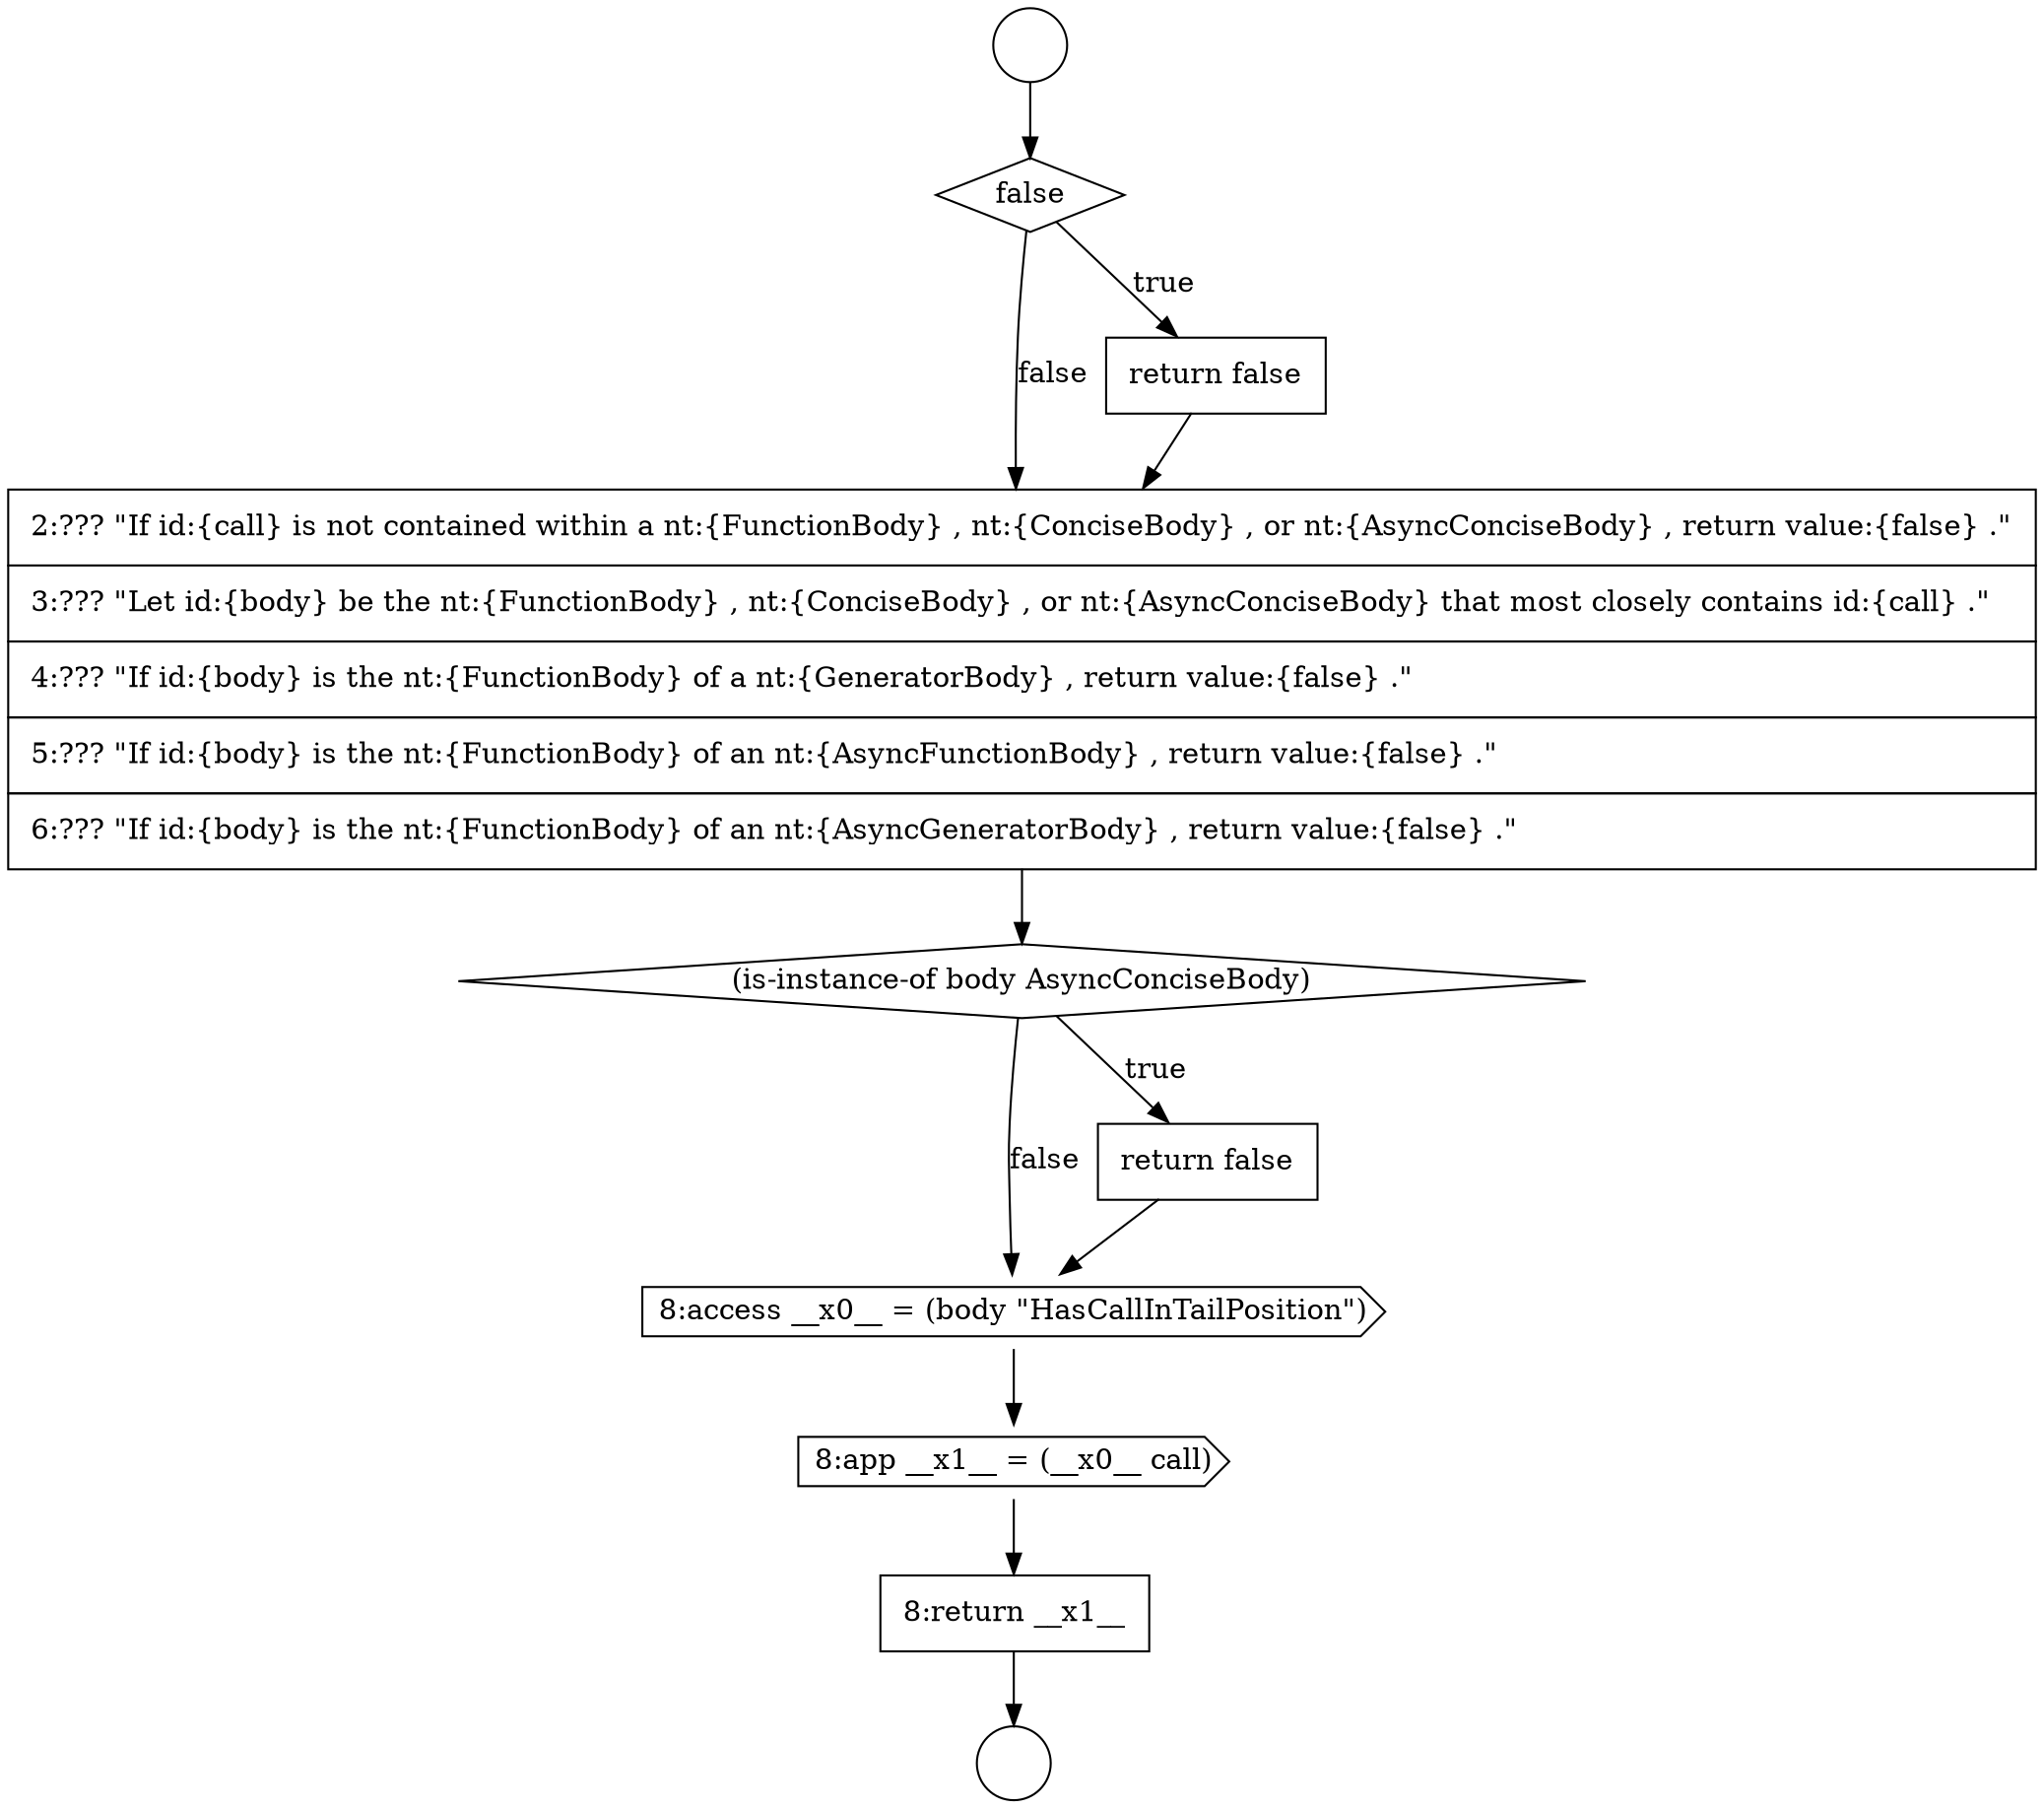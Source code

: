digraph {
  node9725 [shape=cds, label=<<font color="black">8:access __x0__ = (body &quot;HasCallInTailPosition&quot;)</font>> color="black" fillcolor="white" style=filled]
  node9720 [shape=diamond, label=<<font color="black">false</font>> color="black" fillcolor="white" style=filled]
  node9722 [shape=none, margin=0, label=<<font color="black">
    <table border="0" cellborder="1" cellspacing="0" cellpadding="10">
      <tr><td align="left">2:??? &quot;If id:{call} is not contained within a nt:{FunctionBody} , nt:{ConciseBody} , or nt:{AsyncConciseBody} , return value:{false} .&quot;</td></tr>
      <tr><td align="left">3:??? &quot;Let id:{body} be the nt:{FunctionBody} , nt:{ConciseBody} , or nt:{AsyncConciseBody} that most closely contains id:{call} .&quot;</td></tr>
      <tr><td align="left">4:??? &quot;If id:{body} is the nt:{FunctionBody} of a nt:{GeneratorBody} , return value:{false} .&quot;</td></tr>
      <tr><td align="left">5:??? &quot;If id:{body} is the nt:{FunctionBody} of an nt:{AsyncFunctionBody} , return value:{false} .&quot;</td></tr>
      <tr><td align="left">6:??? &quot;If id:{body} is the nt:{FunctionBody} of an nt:{AsyncGeneratorBody} , return value:{false} .&quot;</td></tr>
    </table>
  </font>> color="black" fillcolor="white" style=filled]
  node9719 [shape=circle label=" " color="black" fillcolor="white" style=filled]
  node9723 [shape=diamond, label=<<font color="black">(is-instance-of body AsyncConciseBody)</font>> color="black" fillcolor="white" style=filled]
  node9727 [shape=none, margin=0, label=<<font color="black">
    <table border="0" cellborder="1" cellspacing="0" cellpadding="10">
      <tr><td align="left">8:return __x1__</td></tr>
    </table>
  </font>> color="black" fillcolor="white" style=filled]
  node9724 [shape=none, margin=0, label=<<font color="black">
    <table border="0" cellborder="1" cellspacing="0" cellpadding="10">
      <tr><td align="left">return false</td></tr>
    </table>
  </font>> color="black" fillcolor="white" style=filled]
  node9718 [shape=circle label=" " color="black" fillcolor="white" style=filled]
  node9726 [shape=cds, label=<<font color="black">8:app __x1__ = (__x0__ call)</font>> color="black" fillcolor="white" style=filled]
  node9721 [shape=none, margin=0, label=<<font color="black">
    <table border="0" cellborder="1" cellspacing="0" cellpadding="10">
      <tr><td align="left">return false</td></tr>
    </table>
  </font>> color="black" fillcolor="white" style=filled]
  node9727 -> node9719 [ color="black"]
  node9721 -> node9722 [ color="black"]
  node9726 -> node9727 [ color="black"]
  node9723 -> node9724 [label=<<font color="black">true</font>> color="black"]
  node9723 -> node9725 [label=<<font color="black">false</font>> color="black"]
  node9718 -> node9720 [ color="black"]
  node9724 -> node9725 [ color="black"]
  node9725 -> node9726 [ color="black"]
  node9720 -> node9721 [label=<<font color="black">true</font>> color="black"]
  node9720 -> node9722 [label=<<font color="black">false</font>> color="black"]
  node9722 -> node9723 [ color="black"]
}
